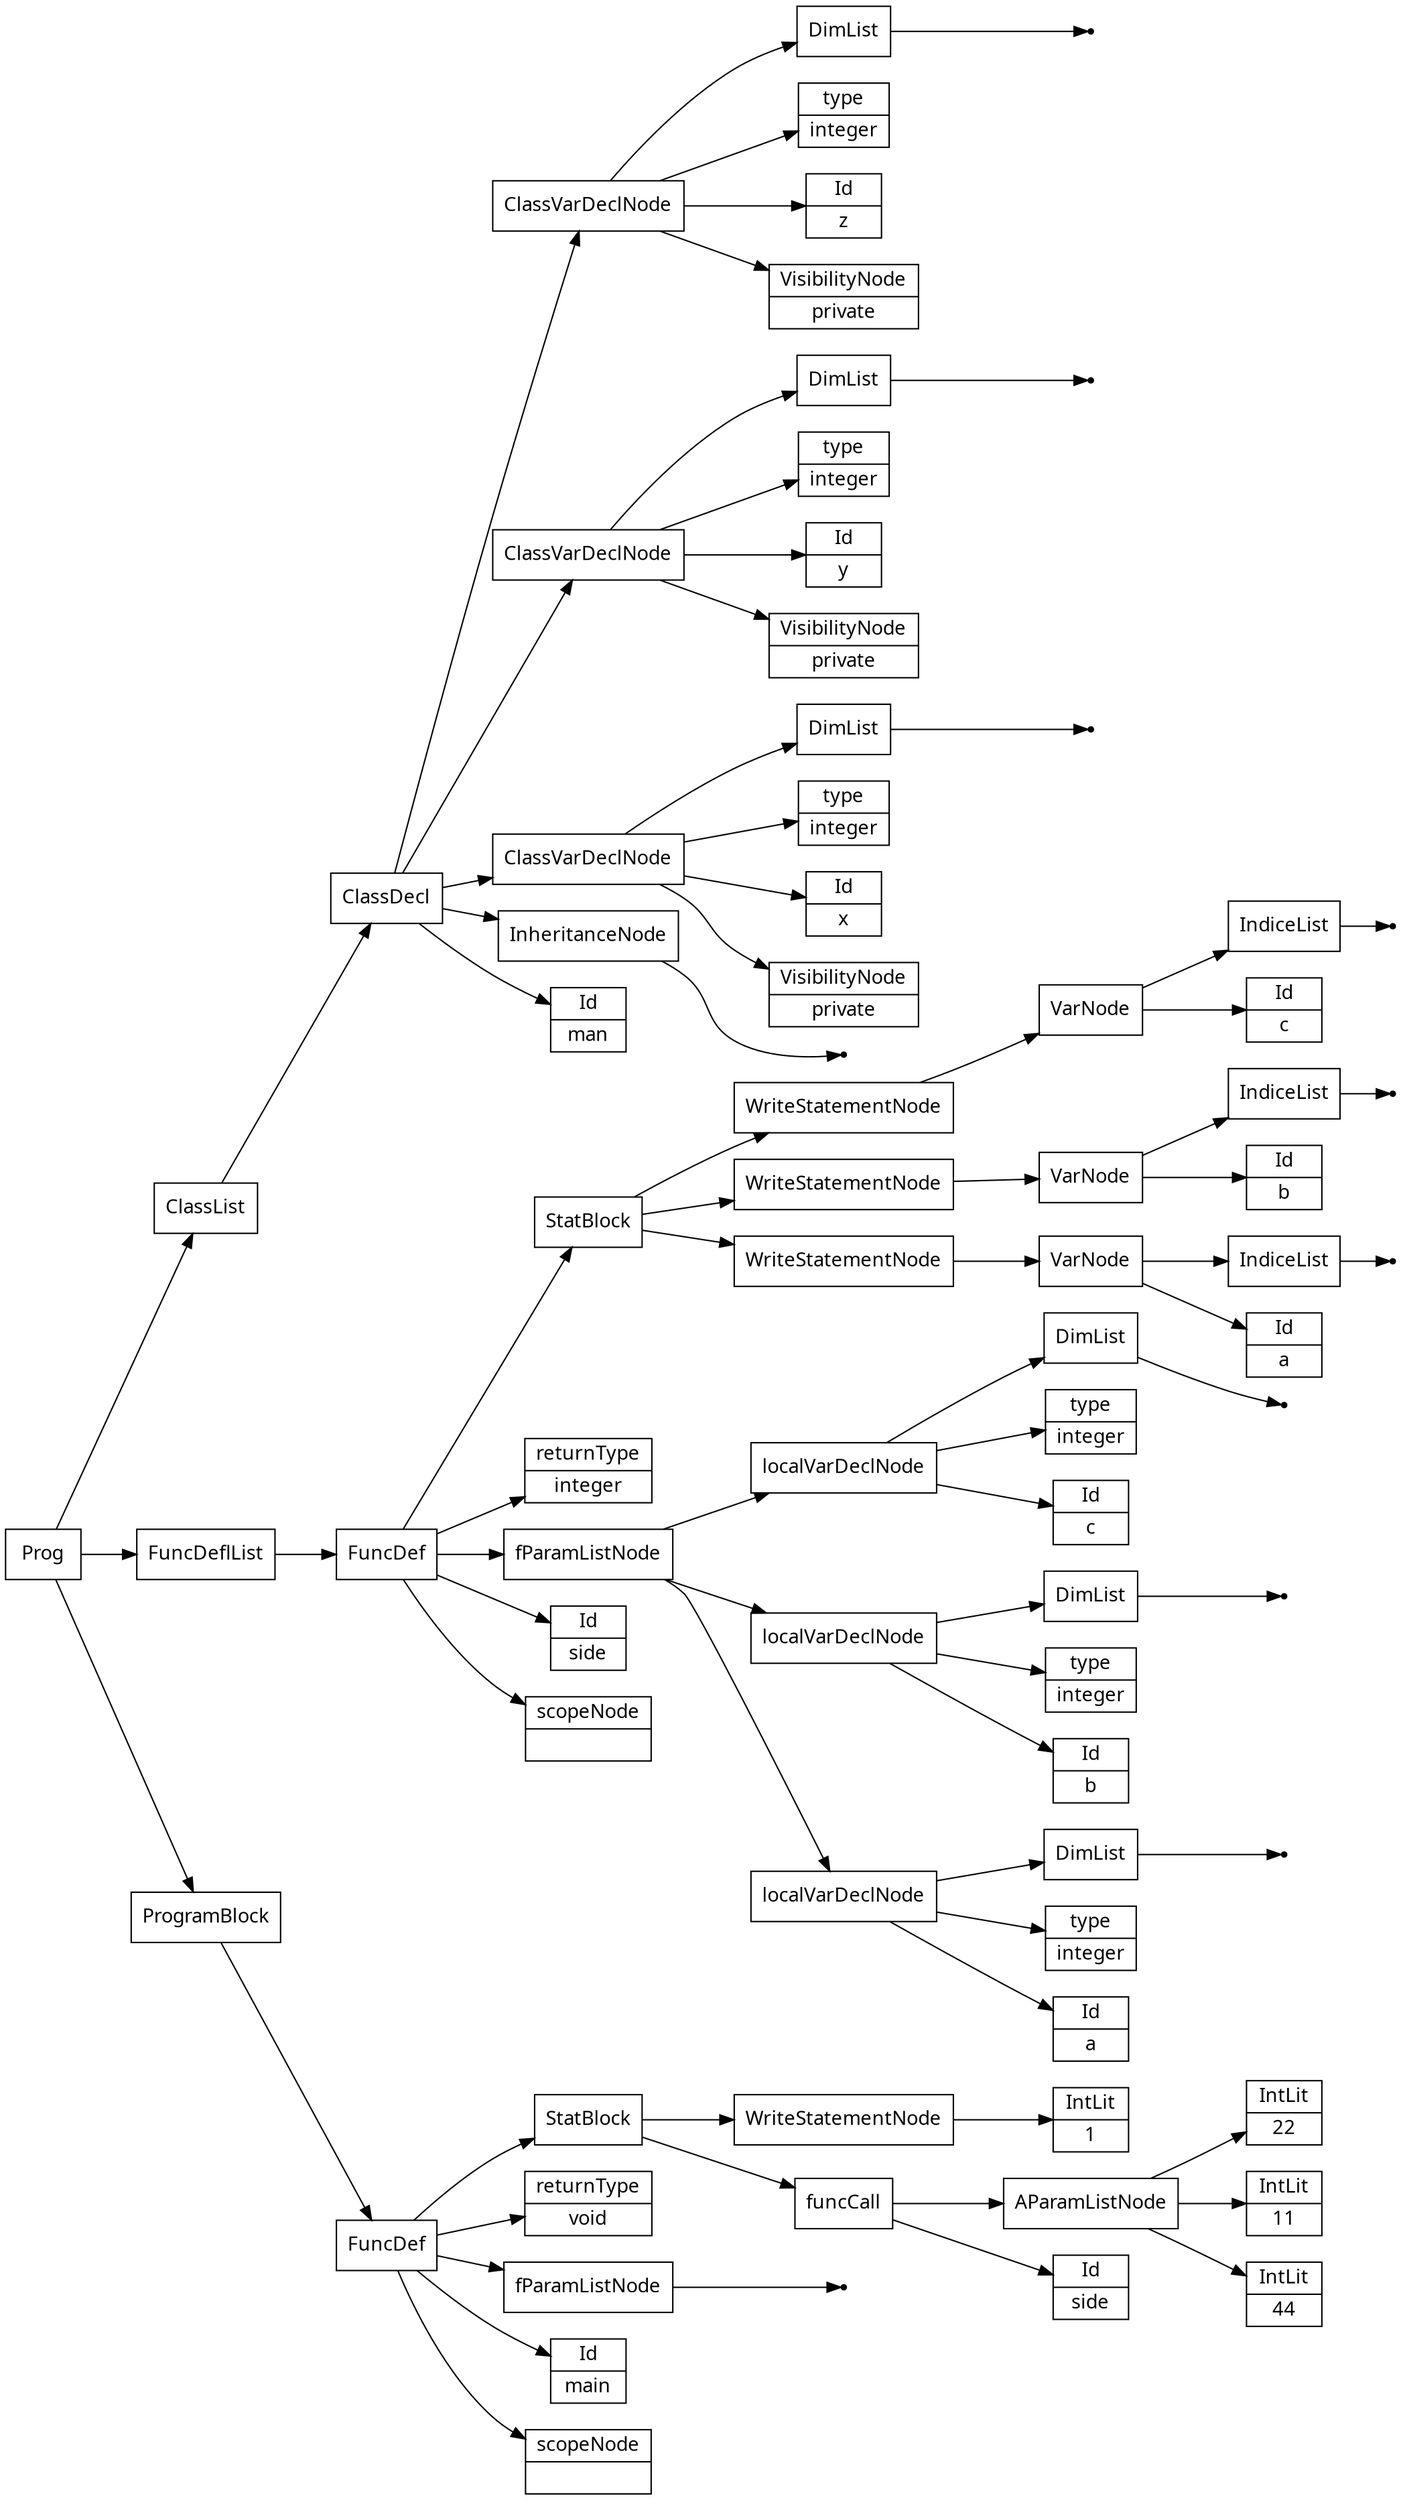 digraph AST {
node [shape=record];
 node [fontname=Sans];charset="UTF-8" splines=true splines=spline rankdir =LR ordering="out"
1[label="scopeNode| "];
none3[shape="point"];
4[label="fParamListNode"];
4->none3;
5[label="returnType|void"];
7[label="Id|side"];
9[label="IntLit|44"];
10[label="IntLit|11"];
11[label="IntLit|22"];
12[label="AParamListNode"];
12->11;
12->10;
12->9;
13[label="funcCall"];
13->12;
13->7;
14[label="IntLit|1"];
15[label="WriteStatementNode"];
15->14;
16[label="StatBlock"];
16->15;
16->13;
17[label="FuncDef"];
0[label="Id|main"];
17->16;
17->5;
17->4;
17->0;
17->1;
19[label="scopeNode| "];
21[label="Id|a"];
22[label="type|integer"];
none24[shape="point"];
25[label="DimList"];
25->none24;
26[label="localVarDeclNode"];
26->25;
26->22;
26->21;
27[label="Id|b"];
28[label="type|integer"];
none30[shape="point"];
31[label="DimList"];
31->none30;
32[label="localVarDeclNode"];
32->31;
32->28;
32->27;
33[label="Id|c"];
34[label="type|integer"];
none36[shape="point"];
37[label="DimList"];
37->none36;
38[label="localVarDeclNode"];
38->37;
38->34;
38->33;
39[label="fParamListNode"];
39->38;
39->32;
39->26;
40[label="returnType|integer"];
42[label="Id|a"];
none44[shape="point"];
45[label="IndiceList"];
45->none44;
46[label="VarNode"];
46->45;
46->42;
47[label="WriteStatementNode"];
47->46;
48[label="Id|b"];
none50[shape="point"];
51[label="IndiceList"];
51->none50;
52[label="VarNode"];
52->51;
52->48;
53[label="WriteStatementNode"];
53->52;
54[label="Id|c"];
none56[shape="point"];
57[label="IndiceList"];
57->none56;
58[label="VarNode"];
58->57;
58->54;
59[label="WriteStatementNode"];
59->58;
60[label="StatBlock"];
60->59;
60->53;
60->47;
61[label="FuncDef"];
18[label="Id|side"];
61->60;
61->40;
61->39;
61->18;
61->19;
62[label="Id|man"];
none64[shape="point"];
65[label="InheritanceNode"];
65->none64;
66[label="VisibilityNode|private"];
67[label="Id|x"];
68[label="type|integer"];
none70[shape="point"];
71[label="DimList"];
71->none70;
72[label="ClassVarDeclNode"];
72->71;
72->68;
72->67;
72->66;
73[label="VisibilityNode|private"];
74[label="Id|y"];
75[label="type|integer"];
none77[shape="point"];
78[label="DimList"];
78->none77;
79[label="ClassVarDeclNode"];
79->78;
79->75;
79->74;
79->73;
80[label="VisibilityNode|private"];
81[label="Id|z"];
82[label="type|integer"];
none84[shape="point"];
85[label="DimList"];
85->none84;
86[label="ClassVarDeclNode"];
86->85;
86->82;
86->81;
86->80;
87[label="ClassDecl"];
87->86;
87->79;
87->72;
87->65;
87->62;
88[label="ClassList"];
89[label="FuncDeflList"];
90[label="Prog"];
91[label="ProgramBlock"];
88->87;
89->61;
91->17;
90->88;
90->89;
90->91;
}
